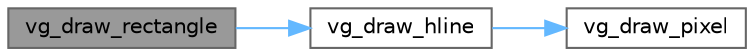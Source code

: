 digraph "vg_draw_rectangle"
{
 // LATEX_PDF_SIZE
  bgcolor="transparent";
  edge [fontname=Helvetica,fontsize=10,labelfontname=Helvetica,labelfontsize=10];
  node [fontname=Helvetica,fontsize=10,shape=box,height=0.2,width=0.4];
  rankdir="LR";
  Node1 [label="vg_draw_rectangle",height=0.2,width=0.4,color="gray40", fillcolor="grey60", style="filled", fontcolor="black",tooltip="Draws a rectangle on the screen."];
  Node1 -> Node2 [color="steelblue1",style="solid"];
  Node2 [label="vg_draw_hline",height=0.2,width=0.4,color="grey40", fillcolor="white", style="filled",URL="$vbe__graphics_8c.html#a5e5b25bd525250f61f40b9e9f212d5e6",tooltip="Draws a vertical line on the screen."];
  Node2 -> Node3 [color="steelblue1",style="solid"];
  Node3 [label="vg_draw_pixel",height=0.2,width=0.4,color="grey40", fillcolor="white", style="filled",URL="$vbe__graphics_8c.html#a08c498ffeb0a3962e3b7711b57397741",tooltip="Draws a pixel on the screen."];
}
